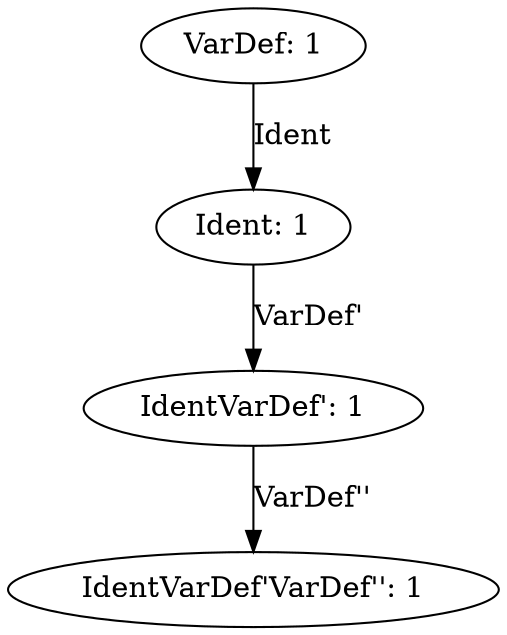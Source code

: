 digraph {
    0 [ label = "VarDef: 1" ]
    1 [ label = "Ident: 1" ]
    2 [ label = "IdentVarDef': 1" ]
    3 [ label = "IdentVarDef'VarDef'': 1" ]
    0 -> 1 [ label = "Ident" ]
    1 -> 2 [ label = "VarDef'" ]
    2 -> 3 [ label = "VarDef''" ]
}
